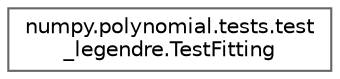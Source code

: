digraph "Graphical Class Hierarchy"
{
 // LATEX_PDF_SIZE
  bgcolor="transparent";
  edge [fontname=Helvetica,fontsize=10,labelfontname=Helvetica,labelfontsize=10];
  node [fontname=Helvetica,fontsize=10,shape=box,height=0.2,width=0.4];
  rankdir="LR";
  Node0 [id="Node000000",label="numpy.polynomial.tests.test\l_legendre.TestFitting",height=0.2,width=0.4,color="grey40", fillcolor="white", style="filled",URL="$d4/d9b/classnumpy_1_1polynomial_1_1tests_1_1test__legendre_1_1TestFitting.html",tooltip=" "];
}
